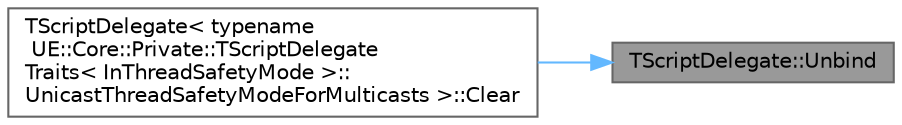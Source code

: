 digraph "TScriptDelegate::Unbind"
{
 // INTERACTIVE_SVG=YES
 // LATEX_PDF_SIZE
  bgcolor="transparent";
  edge [fontname=Helvetica,fontsize=10,labelfontname=Helvetica,labelfontsize=10];
  node [fontname=Helvetica,fontsize=10,shape=box,height=0.2,width=0.4];
  rankdir="RL";
  Node1 [id="Node000001",label="TScriptDelegate::Unbind",height=0.2,width=0.4,color="gray40", fillcolor="grey60", style="filled", fontcolor="black",tooltip="Unbinds this delegate."];
  Node1 -> Node2 [id="edge1_Node000001_Node000002",dir="back",color="steelblue1",style="solid",tooltip=" "];
  Node2 [id="Node000002",label="TScriptDelegate\< typename\l UE::Core::Private::TScriptDelegate\lTraits\< InThreadSafetyMode \>::\lUnicastThreadSafetyModeForMulticasts \>::Clear",height=0.2,width=0.4,color="grey40", fillcolor="white", style="filled",URL="$d1/d87/classTScriptDelegate.html#a1334b2ff2ef197180c45201c7b2b0dee",tooltip=" "];
}
